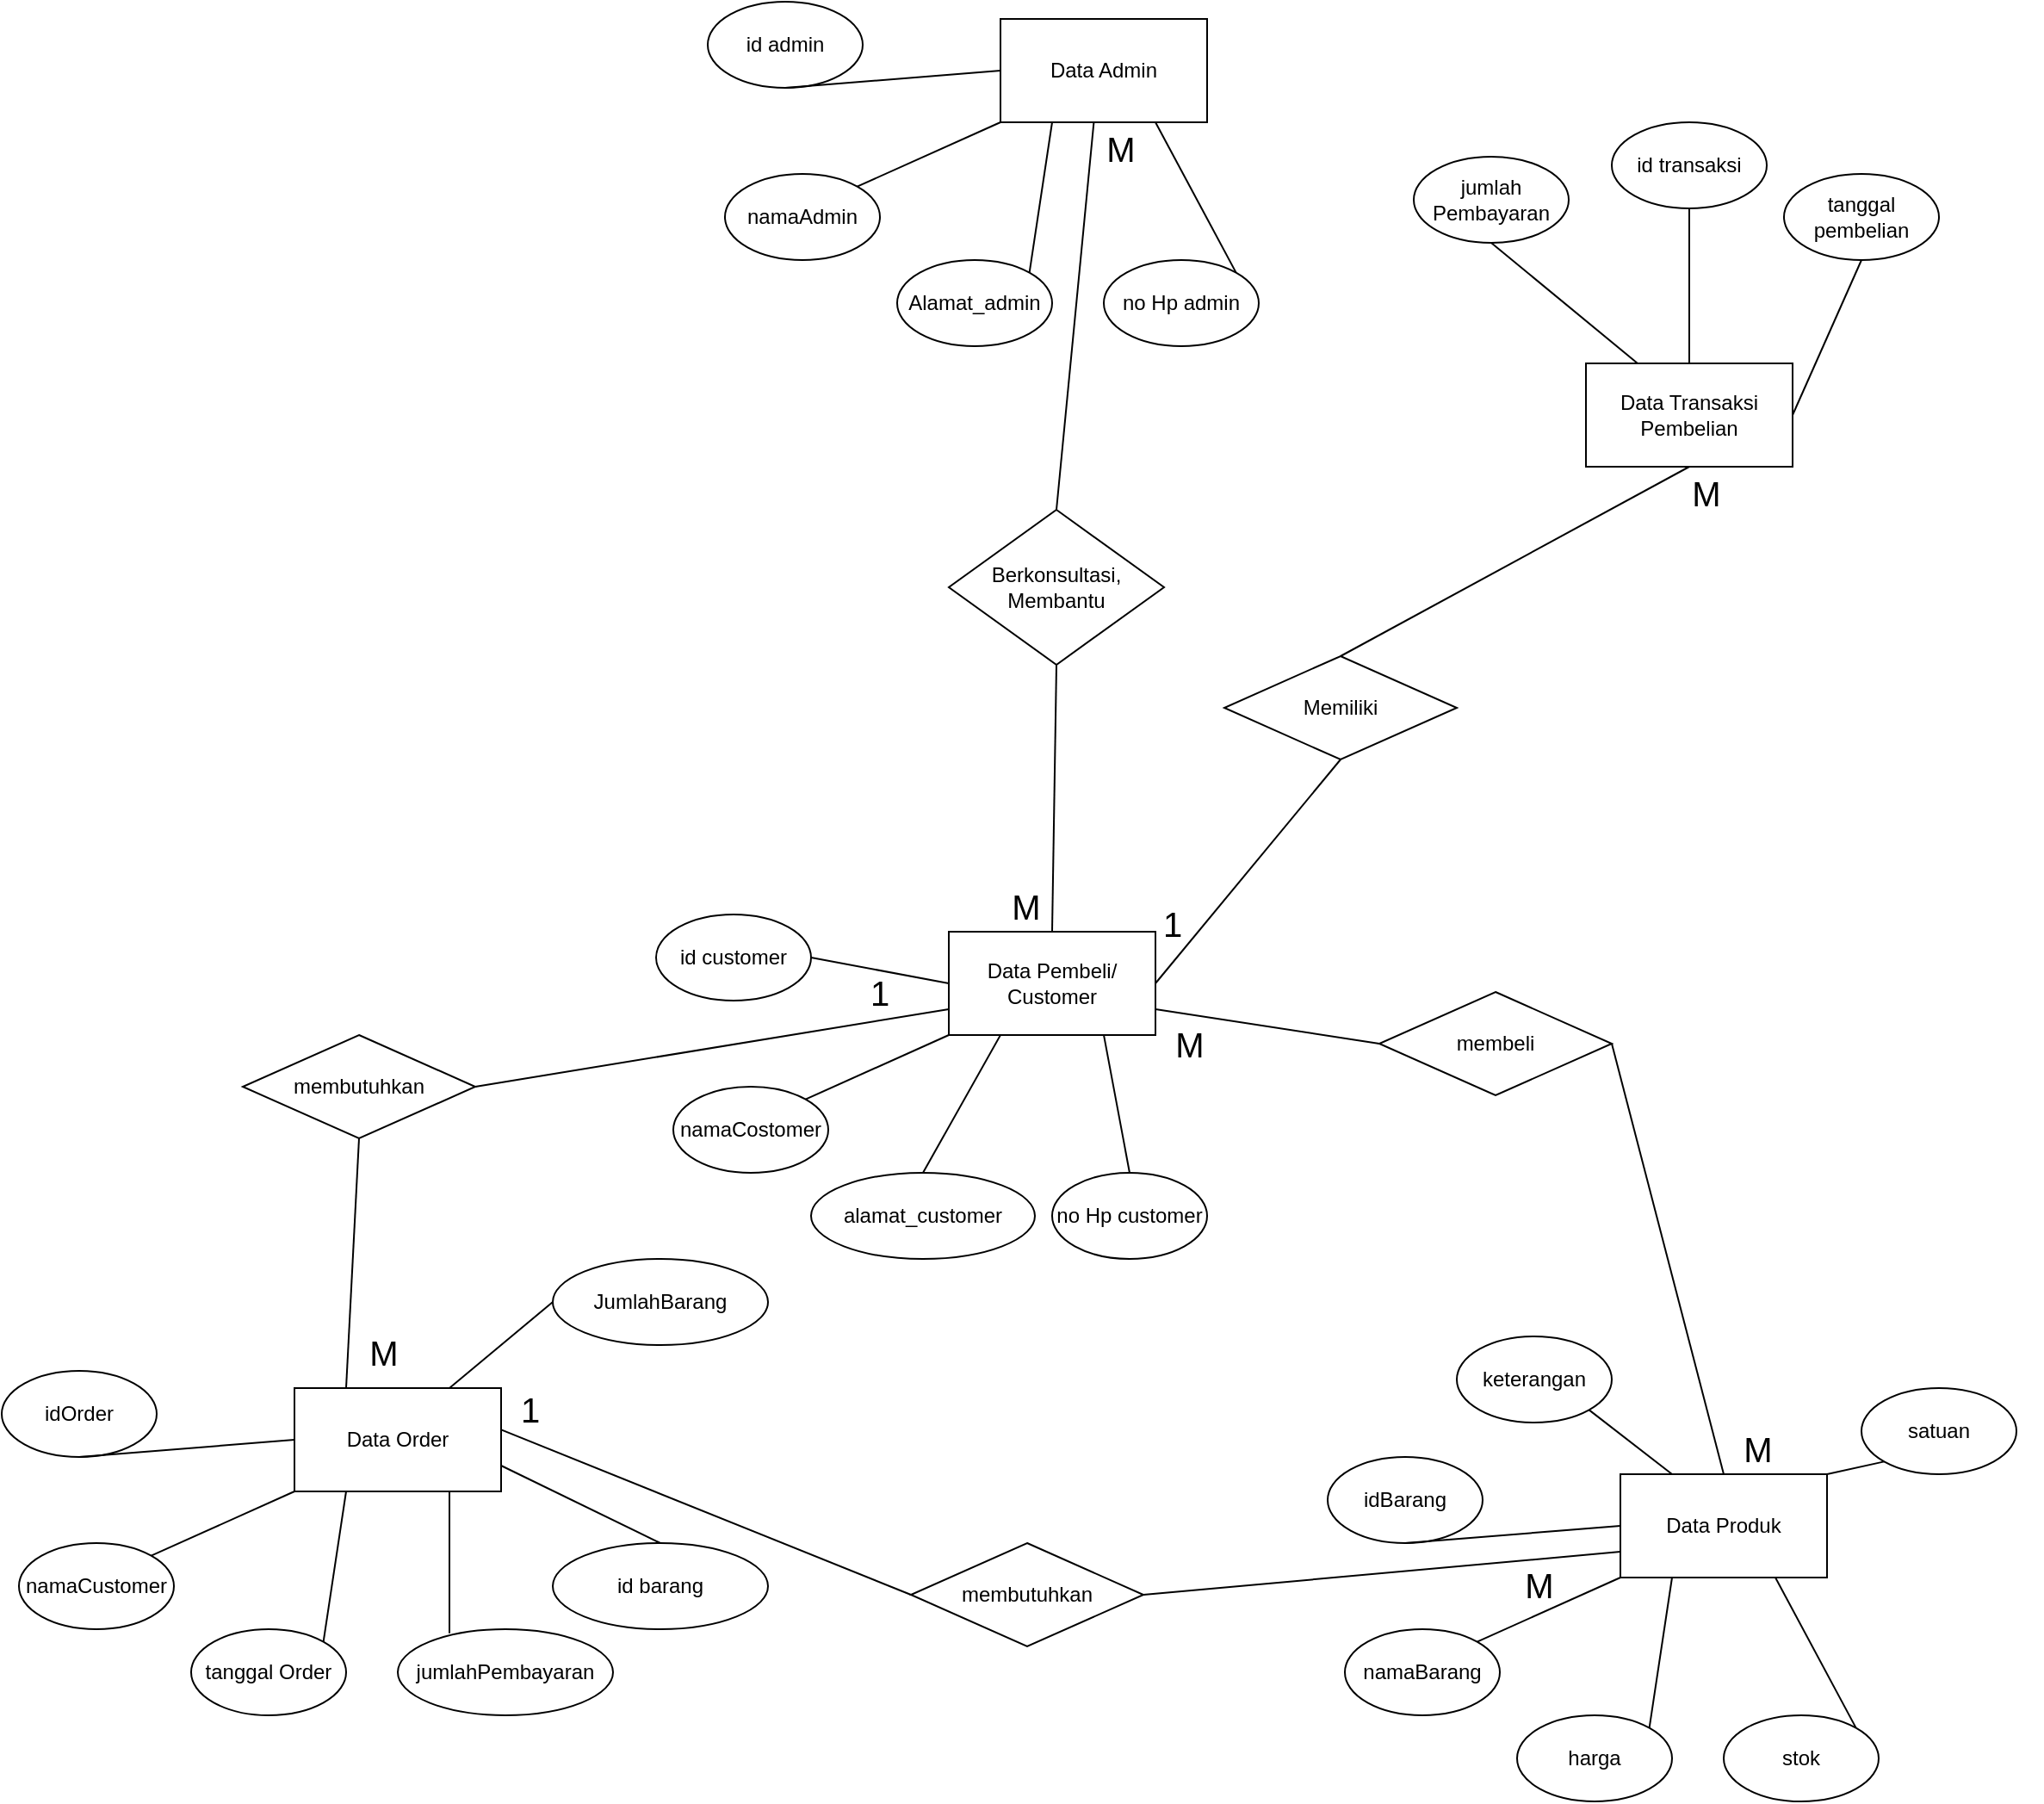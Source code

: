 <mxfile version="20.8.16" type="device"><diagram name="Page-1" id="nEbyGfAgz0ucScKGirvH"><mxGraphModel dx="2223" dy="699" grid="1" gridSize="10" guides="1" tooltips="1" connect="1" arrows="1" fold="1" page="1" pageScale="1" pageWidth="850" pageHeight="1100" math="0" shadow="0"><root><mxCell id="0"/><mxCell id="1" parent="0"/><mxCell id="HDHU4LUsaU-Hxlib9s07-57" value="" style="endArrow=none;html=1;rounded=0;entryX=0;entryY=0.5;entryDx=0;entryDy=0;exitX=1;exitY=0.75;exitDx=0;exitDy=0;" edge="1" parent="1" source="HDHU4LUsaU-Hxlib9s07-21" target="HDHU4LUsaU-Hxlib9s07-56"><mxGeometry width="50" height="50" relative="1" as="geometry"><mxPoint x="660" y="370" as="sourcePoint"/><mxPoint x="500" y="400" as="targetPoint"/></mxGeometry></mxCell><mxCell id="HDHU4LUsaU-Hxlib9s07-59" value="Berkonsultasi, Membantu" style="rhombus;whiteSpace=wrap;html=1;" vertex="1" parent="1"><mxGeometry x="380" y="425" width="125" height="90" as="geometry"/></mxCell><mxCell id="HDHU4LUsaU-Hxlib9s07-61" value="" style="endArrow=none;html=1;rounded=0;entryX=0.5;entryY=1;entryDx=0;entryDy=0;exitX=0.5;exitY=0;exitDx=0;exitDy=0;" edge="1" parent="1" target="HDHU4LUsaU-Hxlib9s07-59" source="HDHU4LUsaU-Hxlib9s07-21"><mxGeometry width="50" height="50" relative="1" as="geometry"><mxPoint x="785" y="310" as="sourcePoint"/><mxPoint x="642.5" y="540" as="targetPoint"/></mxGeometry></mxCell><mxCell id="HDHU4LUsaU-Hxlib9s07-62" value="" style="endArrow=none;html=1;rounded=0;exitX=0.5;exitY=0;exitDx=0;exitDy=0;entryX=0.5;entryY=0;entryDx=0;entryDy=0;" edge="1" parent="1" source="HDHU4LUsaU-Hxlib9s07-5" target="HDHU4LUsaU-Hxlib9s07-59"><mxGeometry width="50" height="50" relative="1" as="geometry"><mxPoint x="450" y="700" as="sourcePoint"/><mxPoint x="500" y="650" as="targetPoint"/></mxGeometry></mxCell><mxCell id="HDHU4LUsaU-Hxlib9s07-63" value="Memiliki" style="rhombus;whiteSpace=wrap;html=1;" vertex="1" parent="1"><mxGeometry x="540" y="510" width="135" height="60" as="geometry"/></mxCell><mxCell id="HDHU4LUsaU-Hxlib9s07-64" value="" style="endArrow=none;html=1;rounded=0;entryX=0.5;entryY=1;entryDx=0;entryDy=0;exitX=1;exitY=0.5;exitDx=0;exitDy=0;" edge="1" parent="1" target="HDHU4LUsaU-Hxlib9s07-63" source="HDHU4LUsaU-Hxlib9s07-21"><mxGeometry width="50" height="50" relative="1" as="geometry"><mxPoint x="430" y="420" as="sourcePoint"/><mxPoint x="505" y="-10" as="targetPoint"/></mxGeometry></mxCell><mxCell id="HDHU4LUsaU-Hxlib9s07-65" value="" style="endArrow=none;html=1;rounded=0;entryX=0.5;entryY=0;entryDx=0;entryDy=0;exitX=0.5;exitY=1;exitDx=0;exitDy=0;" edge="1" parent="1" target="HDHU4LUsaU-Hxlib9s07-63" source="HDHU4LUsaU-Hxlib9s07-6"><mxGeometry width="50" height="50" relative="1" as="geometry"><mxPoint x="875" y="230" as="sourcePoint"/><mxPoint x="732.5" y="460" as="targetPoint"/></mxGeometry></mxCell><mxCell id="HDHU4LUsaU-Hxlib9s07-68" value="" style="endArrow=none;html=1;rounded=0;entryX=1;entryY=0.5;entryDx=0;entryDy=0;exitX=0;exitY=0.75;exitDx=0;exitDy=0;" edge="1" parent="1" target="HDHU4LUsaU-Hxlib9s07-66" source="HDHU4LUsaU-Hxlib9s07-21"><mxGeometry width="50" height="50" relative="1" as="geometry"><mxPoint x="530" y="260" as="sourcePoint"/><mxPoint x="387.5" y="490" as="targetPoint"/></mxGeometry></mxCell><mxCell id="HDHU4LUsaU-Hxlib9s07-69" value="membutuhkan" style="rhombus;whiteSpace=wrap;html=1;" vertex="1" parent="1"><mxGeometry x="358" y="1025" width="135" height="60" as="geometry"/></mxCell><mxCell id="HDHU4LUsaU-Hxlib9s07-70" value="" style="endArrow=none;html=1;rounded=0;entryX=0;entryY=0.5;entryDx=0;entryDy=0;exitX=0.5;exitY=0;exitDx=0;exitDy=0;" edge="1" parent="1" target="HDHU4LUsaU-Hxlib9s07-69" source="HDHU4LUsaU-Hxlib9s07-43"><mxGeometry width="50" height="50" relative="1" as="geometry"><mxPoint x="415" y="330" as="sourcePoint"/><mxPoint x="490" y="-100" as="targetPoint"/></mxGeometry></mxCell><mxCell id="HDHU4LUsaU-Hxlib9s07-71" value="" style="endArrow=none;html=1;rounded=0;entryX=1;entryY=0.5;entryDx=0;entryDy=0;exitX=0;exitY=0.75;exitDx=0;exitDy=0;" edge="1" parent="1" target="HDHU4LUsaU-Hxlib9s07-69" source="HDHU4LUsaU-Hxlib9s07-30"><mxGeometry width="50" height="50" relative="1" as="geometry"><mxPoint x="860" y="140" as="sourcePoint"/><mxPoint x="717.5" y="370" as="targetPoint"/></mxGeometry></mxCell><mxCell id="HDHU4LUsaU-Hxlib9s07-72" value="" style="group" vertex="1" connectable="0" parent="1"><mxGeometry x="690" y="470" width="325" height="295" as="geometry"/></mxCell><mxCell id="HDHU4LUsaU-Hxlib9s07-56" value="membeli" style="rhombus;whiteSpace=wrap;html=1;" vertex="1" parent="HDHU4LUsaU-Hxlib9s07-72"><mxGeometry x="-60" y="235" width="135" height="60" as="geometry"/></mxCell><mxCell id="HDHU4LUsaU-Hxlib9s07-73" value="" style="group" vertex="1" connectable="0" parent="1"><mxGeometry x="210" y="660" width="340" height="200" as="geometry"/></mxCell><mxCell id="HDHU4LUsaU-Hxlib9s07-21" value="Data Pembeli/ Customer" style="rounded=0;whiteSpace=wrap;html=1;" vertex="1" parent="HDHU4LUsaU-Hxlib9s07-73"><mxGeometry x="170" y="10" width="120" height="60" as="geometry"/></mxCell><mxCell id="HDHU4LUsaU-Hxlib9s07-22" value="id customer" style="ellipse;whiteSpace=wrap;html=1;" vertex="1" parent="HDHU4LUsaU-Hxlib9s07-73"><mxGeometry width="90" height="50" as="geometry"/></mxCell><mxCell id="HDHU4LUsaU-Hxlib9s07-23" value="" style="endArrow=none;html=1;rounded=0;entryX=1;entryY=0.5;entryDx=0;entryDy=0;exitX=0;exitY=0.5;exitDx=0;exitDy=0;" edge="1" parent="HDHU4LUsaU-Hxlib9s07-73" source="HDHU4LUsaU-Hxlib9s07-21" target="HDHU4LUsaU-Hxlib9s07-22"><mxGeometry width="50" height="50" relative="1" as="geometry"><mxPoint x="55" y="220" as="sourcePoint"/><mxPoint x="-55" y="120" as="targetPoint"/></mxGeometry></mxCell><mxCell id="HDHU4LUsaU-Hxlib9s07-24" value="namaCostomer" style="ellipse;whiteSpace=wrap;html=1;" vertex="1" parent="HDHU4LUsaU-Hxlib9s07-73"><mxGeometry x="10" y="100" width="90" height="50" as="geometry"/></mxCell><mxCell id="HDHU4LUsaU-Hxlib9s07-25" value="" style="endArrow=none;html=1;rounded=0;entryX=1;entryY=0;entryDx=0;entryDy=0;exitX=0;exitY=1;exitDx=0;exitDy=0;" edge="1" parent="HDHU4LUsaU-Hxlib9s07-73" source="HDHU4LUsaU-Hxlib9s07-21" target="HDHU4LUsaU-Hxlib9s07-24"><mxGeometry width="50" height="50" relative="1" as="geometry"><mxPoint x="180" y="140" as="sourcePoint"/><mxPoint x="-45" y="220" as="targetPoint"/></mxGeometry></mxCell><mxCell id="HDHU4LUsaU-Hxlib9s07-26" value="alamat_customer" style="ellipse;whiteSpace=wrap;html=1;" vertex="1" parent="HDHU4LUsaU-Hxlib9s07-73"><mxGeometry x="90" y="150" width="130" height="50" as="geometry"/></mxCell><mxCell id="HDHU4LUsaU-Hxlib9s07-27" value="" style="endArrow=none;html=1;rounded=0;entryX=0.5;entryY=0;entryDx=0;entryDy=0;exitX=0.25;exitY=1;exitDx=0;exitDy=0;" edge="1" parent="HDHU4LUsaU-Hxlib9s07-73" source="HDHU4LUsaU-Hxlib9s07-21" target="HDHU4LUsaU-Hxlib9s07-26"><mxGeometry width="50" height="50" relative="1" as="geometry"><mxPoint x="270" y="120" as="sourcePoint"/><mxPoint x="55" y="270" as="targetPoint"/></mxGeometry></mxCell><mxCell id="HDHU4LUsaU-Hxlib9s07-28" value="no Hp customer" style="ellipse;whiteSpace=wrap;html=1;" vertex="1" parent="HDHU4LUsaU-Hxlib9s07-73"><mxGeometry x="230" y="150" width="90" height="50" as="geometry"/></mxCell><mxCell id="HDHU4LUsaU-Hxlib9s07-29" value="" style="endArrow=none;html=1;rounded=0;entryX=0.5;entryY=0;entryDx=0;entryDy=0;exitX=0.75;exitY=1;exitDx=0;exitDy=0;" edge="1" parent="HDHU4LUsaU-Hxlib9s07-73" source="HDHU4LUsaU-Hxlib9s07-21" target="HDHU4LUsaU-Hxlib9s07-28"><mxGeometry width="50" height="50" relative="1" as="geometry"><mxPoint x="190" y="90" as="sourcePoint"/><mxPoint x="-25" y="240" as="targetPoint"/></mxGeometry></mxCell><mxCell id="HDHU4LUsaU-Hxlib9s07-85" value="1" style="text;html=1;strokeColor=none;fillColor=none;align=center;verticalAlign=middle;whiteSpace=wrap;rounded=0;fontSize=20;" vertex="1" parent="HDHU4LUsaU-Hxlib9s07-73"><mxGeometry x="100" y="30" width="60" height="30" as="geometry"/></mxCell><mxCell id="HDHU4LUsaU-Hxlib9s07-87" value="M" style="text;html=1;strokeColor=none;fillColor=none;align=center;verticalAlign=middle;whiteSpace=wrap;rounded=0;fontSize=20;" vertex="1" parent="HDHU4LUsaU-Hxlib9s07-73"><mxGeometry x="280" y="60" width="60" height="30" as="geometry"/></mxCell><mxCell id="HDHU4LUsaU-Hxlib9s07-89" value="1" style="text;html=1;strokeColor=none;fillColor=none;align=center;verticalAlign=middle;whiteSpace=wrap;rounded=0;fontSize=20;" vertex="1" parent="HDHU4LUsaU-Hxlib9s07-73"><mxGeometry x="270" y="-10" width="60" height="30" as="geometry"/></mxCell><mxCell id="HDHU4LUsaU-Hxlib9s07-76" value="" style="group" vertex="1" connectable="0" parent="1"><mxGeometry x="650" y="200" width="305" height="200" as="geometry"/></mxCell><mxCell id="HDHU4LUsaU-Hxlib9s07-6" value="Data Transaksi Pembelian" style="rounded=0;whiteSpace=wrap;html=1;" vertex="1" parent="HDHU4LUsaU-Hxlib9s07-76"><mxGeometry x="100" y="140" width="120" height="60" as="geometry"/></mxCell><mxCell id="HDHU4LUsaU-Hxlib9s07-7" value="id transaksi" style="ellipse;whiteSpace=wrap;html=1;" vertex="1" parent="HDHU4LUsaU-Hxlib9s07-76"><mxGeometry x="115" width="90" height="50" as="geometry"/></mxCell><mxCell id="HDHU4LUsaU-Hxlib9s07-8" value="" style="endArrow=none;html=1;rounded=0;entryX=0.5;entryY=1;entryDx=0;entryDy=0;exitX=0.5;exitY=0;exitDx=0;exitDy=0;" edge="1" parent="HDHU4LUsaU-Hxlib9s07-76" source="HDHU4LUsaU-Hxlib9s07-6" target="HDHU4LUsaU-Hxlib9s07-7"><mxGeometry width="50" height="50" relative="1" as="geometry"><mxPoint y="90" as="sourcePoint"/><mxPoint x="50" y="40" as="targetPoint"/></mxGeometry></mxCell><mxCell id="HDHU4LUsaU-Hxlib9s07-9" value="jumlah Pembayaran" style="ellipse;whiteSpace=wrap;html=1;" vertex="1" parent="HDHU4LUsaU-Hxlib9s07-76"><mxGeometry y="20" width="90" height="50" as="geometry"/></mxCell><mxCell id="HDHU4LUsaU-Hxlib9s07-10" value="" style="endArrow=none;html=1;rounded=0;entryX=0.5;entryY=1;entryDx=0;entryDy=0;exitX=0.25;exitY=0;exitDx=0;exitDy=0;" edge="1" parent="HDHU4LUsaU-Hxlib9s07-76" target="HDHU4LUsaU-Hxlib9s07-9" source="HDHU4LUsaU-Hxlib9s07-6"><mxGeometry width="50" height="50" relative="1" as="geometry"><mxPoint x="170" y="150" as="sourcePoint"/><mxPoint x="60" y="50" as="targetPoint"/></mxGeometry></mxCell><mxCell id="HDHU4LUsaU-Hxlib9s07-11" value="tanggal pembelian" style="ellipse;whiteSpace=wrap;html=1;" vertex="1" parent="HDHU4LUsaU-Hxlib9s07-76"><mxGeometry x="215" y="30" width="90" height="50" as="geometry"/></mxCell><mxCell id="HDHU4LUsaU-Hxlib9s07-12" value="" style="endArrow=none;html=1;rounded=0;entryX=0.5;entryY=1;entryDx=0;entryDy=0;exitX=1;exitY=0.5;exitDx=0;exitDy=0;" edge="1" parent="HDHU4LUsaU-Hxlib9s07-76" target="HDHU4LUsaU-Hxlib9s07-11" source="HDHU4LUsaU-Hxlib9s07-6"><mxGeometry width="50" height="50" relative="1" as="geometry"><mxPoint x="260" y="170" as="sourcePoint"/><mxPoint x="150" y="70" as="targetPoint"/></mxGeometry></mxCell><mxCell id="HDHU4LUsaU-Hxlib9s07-75" value="" style="group" vertex="1" connectable="0" parent="1"><mxGeometry x="-170" y="925" width="472.5" height="200" as="geometry"/></mxCell><mxCell id="HDHU4LUsaU-Hxlib9s07-79" value="" style="group" vertex="1" connectable="0" parent="HDHU4LUsaU-Hxlib9s07-75"><mxGeometry width="472.5" height="200" as="geometry"/></mxCell><mxCell id="HDHU4LUsaU-Hxlib9s07-43" value="Data Order" style="rounded=0;whiteSpace=wrap;html=1;" vertex="1" parent="HDHU4LUsaU-Hxlib9s07-79"><mxGeometry x="170" y="10" width="120" height="60" as="geometry"/></mxCell><mxCell id="HDHU4LUsaU-Hxlib9s07-44" value="idOrder" style="ellipse;whiteSpace=wrap;html=1;" vertex="1" parent="HDHU4LUsaU-Hxlib9s07-79"><mxGeometry width="90" height="50" as="geometry"/></mxCell><mxCell id="HDHU4LUsaU-Hxlib9s07-45" value="" style="endArrow=none;html=1;rounded=0;entryX=0.5;entryY=1;entryDx=0;entryDy=0;exitX=0;exitY=0.5;exitDx=0;exitDy=0;" edge="1" parent="HDHU4LUsaU-Hxlib9s07-79" source="HDHU4LUsaU-Hxlib9s07-43" target="HDHU4LUsaU-Hxlib9s07-44"><mxGeometry width="50" height="50" relative="1" as="geometry"><mxPoint x="55" y="220" as="sourcePoint"/><mxPoint x="-55" y="120" as="targetPoint"/></mxGeometry></mxCell><mxCell id="HDHU4LUsaU-Hxlib9s07-46" value="namaCustomer" style="ellipse;whiteSpace=wrap;html=1;" vertex="1" parent="HDHU4LUsaU-Hxlib9s07-79"><mxGeometry x="10" y="100" width="90" height="50" as="geometry"/></mxCell><mxCell id="HDHU4LUsaU-Hxlib9s07-47" value="" style="endArrow=none;html=1;rounded=0;entryX=1;entryY=0;entryDx=0;entryDy=0;exitX=0;exitY=1;exitDx=0;exitDy=0;" edge="1" parent="HDHU4LUsaU-Hxlib9s07-79" source="HDHU4LUsaU-Hxlib9s07-43" target="HDHU4LUsaU-Hxlib9s07-46"><mxGeometry width="50" height="50" relative="1" as="geometry"><mxPoint x="180" y="140" as="sourcePoint"/><mxPoint x="-45" y="220" as="targetPoint"/></mxGeometry></mxCell><mxCell id="HDHU4LUsaU-Hxlib9s07-48" value="tanggal Order" style="ellipse;whiteSpace=wrap;html=1;" vertex="1" parent="HDHU4LUsaU-Hxlib9s07-79"><mxGeometry x="110" y="150" width="90" height="50" as="geometry"/></mxCell><mxCell id="HDHU4LUsaU-Hxlib9s07-49" value="" style="endArrow=none;html=1;rounded=0;entryX=1;entryY=0;entryDx=0;entryDy=0;exitX=0.25;exitY=1;exitDx=0;exitDy=0;" edge="1" parent="HDHU4LUsaU-Hxlib9s07-79" source="HDHU4LUsaU-Hxlib9s07-43" target="HDHU4LUsaU-Hxlib9s07-48"><mxGeometry width="50" height="50" relative="1" as="geometry"><mxPoint x="270" y="120" as="sourcePoint"/><mxPoint x="55" y="270" as="targetPoint"/></mxGeometry></mxCell><mxCell id="HDHU4LUsaU-Hxlib9s07-50" value="jumlahPembayaran" style="ellipse;whiteSpace=wrap;html=1;" vertex="1" parent="HDHU4LUsaU-Hxlib9s07-79"><mxGeometry x="230" y="150" width="125" height="50" as="geometry"/></mxCell><mxCell id="HDHU4LUsaU-Hxlib9s07-51" value="" style="endArrow=none;html=1;rounded=0;entryX=0.24;entryY=0.047;entryDx=0;entryDy=0;exitX=0.75;exitY=1;exitDx=0;exitDy=0;entryPerimeter=0;" edge="1" parent="HDHU4LUsaU-Hxlib9s07-79" source="HDHU4LUsaU-Hxlib9s07-43" target="HDHU4LUsaU-Hxlib9s07-50"><mxGeometry width="50" height="50" relative="1" as="geometry"><mxPoint x="190" y="90" as="sourcePoint"/><mxPoint x="-25" y="240" as="targetPoint"/></mxGeometry></mxCell><mxCell id="HDHU4LUsaU-Hxlib9s07-52" value="id barang" style="ellipse;whiteSpace=wrap;html=1;" vertex="1" parent="HDHU4LUsaU-Hxlib9s07-79"><mxGeometry x="320" y="100" width="125" height="50" as="geometry"/></mxCell><mxCell id="HDHU4LUsaU-Hxlib9s07-53" value="" style="endArrow=none;html=1;rounded=0;entryX=0.5;entryY=0;entryDx=0;entryDy=0;exitX=1;exitY=0.75;exitDx=0;exitDy=0;" edge="1" parent="HDHU4LUsaU-Hxlib9s07-79" target="HDHU4LUsaU-Hxlib9s07-52" source="HDHU4LUsaU-Hxlib9s07-43"><mxGeometry width="50" height="50" relative="1" as="geometry"><mxPoint x="270" y="80" as="sourcePoint"/><mxPoint x="-15" y="250" as="targetPoint"/></mxGeometry></mxCell><mxCell id="HDHU4LUsaU-Hxlib9s07-80" value="1" style="text;html=1;strokeColor=none;fillColor=none;align=center;verticalAlign=middle;whiteSpace=wrap;rounded=0;fontSize=20;" vertex="1" parent="HDHU4LUsaU-Hxlib9s07-79"><mxGeometry x="277" y="7" width="60" height="30" as="geometry"/></mxCell><mxCell id="HDHU4LUsaU-Hxlib9s07-77" value="" style="group" vertex="1" connectable="0" parent="1"><mxGeometry x="240" y="130" width="320" height="200" as="geometry"/></mxCell><mxCell id="HDHU4LUsaU-Hxlib9s07-5" value="Data Admin" style="rounded=0;whiteSpace=wrap;html=1;" vertex="1" parent="HDHU4LUsaU-Hxlib9s07-77"><mxGeometry x="170" y="10" width="120" height="60" as="geometry"/></mxCell><mxCell id="HDHU4LUsaU-Hxlib9s07-13" value="id admin" style="ellipse;whiteSpace=wrap;html=1;" vertex="1" parent="HDHU4LUsaU-Hxlib9s07-77"><mxGeometry width="90" height="50" as="geometry"/></mxCell><mxCell id="HDHU4LUsaU-Hxlib9s07-14" value="" style="endArrow=none;html=1;rounded=0;entryX=0.5;entryY=1;entryDx=0;entryDy=0;exitX=0;exitY=0.5;exitDx=0;exitDy=0;" edge="1" parent="HDHU4LUsaU-Hxlib9s07-77" target="HDHU4LUsaU-Hxlib9s07-13" source="HDHU4LUsaU-Hxlib9s07-5"><mxGeometry width="50" height="50" relative="1" as="geometry"><mxPoint x="55" y="220" as="sourcePoint"/><mxPoint x="-55" y="120" as="targetPoint"/></mxGeometry></mxCell><mxCell id="HDHU4LUsaU-Hxlib9s07-15" value="namaAdmin" style="ellipse;whiteSpace=wrap;html=1;" vertex="1" parent="HDHU4LUsaU-Hxlib9s07-77"><mxGeometry x="10" y="100" width="90" height="50" as="geometry"/></mxCell><mxCell id="HDHU4LUsaU-Hxlib9s07-16" value="" style="endArrow=none;html=1;rounded=0;entryX=1;entryY=0;entryDx=0;entryDy=0;exitX=0;exitY=1;exitDx=0;exitDy=0;" edge="1" parent="HDHU4LUsaU-Hxlib9s07-77" target="HDHU4LUsaU-Hxlib9s07-15" source="HDHU4LUsaU-Hxlib9s07-5"><mxGeometry width="50" height="50" relative="1" as="geometry"><mxPoint x="180" y="140" as="sourcePoint"/><mxPoint x="-45" y="220" as="targetPoint"/></mxGeometry></mxCell><mxCell id="HDHU4LUsaU-Hxlib9s07-17" value="Alamat_admin" style="ellipse;whiteSpace=wrap;html=1;" vertex="1" parent="HDHU4LUsaU-Hxlib9s07-77"><mxGeometry x="110" y="150" width="90" height="50" as="geometry"/></mxCell><mxCell id="HDHU4LUsaU-Hxlib9s07-18" value="" style="endArrow=none;html=1;rounded=0;entryX=1;entryY=0;entryDx=0;entryDy=0;exitX=0.25;exitY=1;exitDx=0;exitDy=0;" edge="1" parent="HDHU4LUsaU-Hxlib9s07-77" target="HDHU4LUsaU-Hxlib9s07-17" source="HDHU4LUsaU-Hxlib9s07-5"><mxGeometry width="50" height="50" relative="1" as="geometry"><mxPoint x="270" y="120" as="sourcePoint"/><mxPoint x="55" y="270" as="targetPoint"/></mxGeometry></mxCell><mxCell id="HDHU4LUsaU-Hxlib9s07-19" value="no Hp admin" style="ellipse;whiteSpace=wrap;html=1;" vertex="1" parent="HDHU4LUsaU-Hxlib9s07-77"><mxGeometry x="230" y="150" width="90" height="50" as="geometry"/></mxCell><mxCell id="HDHU4LUsaU-Hxlib9s07-20" value="" style="endArrow=none;html=1;rounded=0;entryX=1;entryY=0;entryDx=0;entryDy=0;exitX=0.75;exitY=1;exitDx=0;exitDy=0;" edge="1" parent="HDHU4LUsaU-Hxlib9s07-77" target="HDHU4LUsaU-Hxlib9s07-19" source="HDHU4LUsaU-Hxlib9s07-5"><mxGeometry width="50" height="50" relative="1" as="geometry"><mxPoint x="190" y="90" as="sourcePoint"/><mxPoint x="-25" y="240" as="targetPoint"/></mxGeometry></mxCell><mxCell id="HDHU4LUsaU-Hxlib9s07-84" value="M" style="text;html=1;strokeColor=none;fillColor=none;align=center;verticalAlign=middle;whiteSpace=wrap;rounded=0;fontSize=20;" vertex="1" parent="HDHU4LUsaU-Hxlib9s07-77"><mxGeometry x="210" y="70" width="60" height="30" as="geometry"/></mxCell><mxCell id="HDHU4LUsaU-Hxlib9s07-66" value="membutuhkan" style="rhombus;whiteSpace=wrap;html=1;" vertex="1" parent="1"><mxGeometry x="-30" y="730" width="135" height="60" as="geometry"/></mxCell><mxCell id="HDHU4LUsaU-Hxlib9s07-67" value="" style="endArrow=none;html=1;rounded=0;entryX=0.5;entryY=1;entryDx=0;entryDy=0;exitX=0.25;exitY=0;exitDx=0;exitDy=0;" edge="1" parent="1" target="HDHU4LUsaU-Hxlib9s07-66" source="HDHU4LUsaU-Hxlib9s07-43"><mxGeometry width="50" height="50" relative="1" as="geometry"><mxPoint x="295" y="230" as="sourcePoint"/><mxPoint x="370" y="-200" as="targetPoint"/></mxGeometry></mxCell><mxCell id="HDHU4LUsaU-Hxlib9s07-81" value="M" style="text;html=1;strokeColor=none;fillColor=none;align=center;verticalAlign=middle;whiteSpace=wrap;rounded=0;fontSize=20;" vertex="1" parent="1"><mxGeometry x="790" y="400" width="60" height="30" as="geometry"/></mxCell><mxCell id="HDHU4LUsaU-Hxlib9s07-83" value="M" style="text;html=1;strokeColor=none;fillColor=none;align=center;verticalAlign=middle;whiteSpace=wrap;rounded=0;fontSize=20;" vertex="1" parent="1"><mxGeometry x="395" y="640" width="60" height="30" as="geometry"/></mxCell><mxCell id="HDHU4LUsaU-Hxlib9s07-30" value="Data Produk" style="rounded=0;whiteSpace=wrap;html=1;" vertex="1" parent="1"><mxGeometry x="770" y="985" width="120" height="60" as="geometry"/></mxCell><mxCell id="HDHU4LUsaU-Hxlib9s07-31" value="idBarang" style="ellipse;whiteSpace=wrap;html=1;" vertex="1" parent="1"><mxGeometry x="600" y="975" width="90" height="50" as="geometry"/></mxCell><mxCell id="HDHU4LUsaU-Hxlib9s07-32" value="" style="endArrow=none;html=1;rounded=0;entryX=0.5;entryY=1;entryDx=0;entryDy=0;exitX=0;exitY=0.5;exitDx=0;exitDy=0;" edge="1" parent="1" source="HDHU4LUsaU-Hxlib9s07-30" target="HDHU4LUsaU-Hxlib9s07-31"><mxGeometry width="50" height="50" relative="1" as="geometry"><mxPoint x="655" y="1195" as="sourcePoint"/><mxPoint x="545" y="1095" as="targetPoint"/></mxGeometry></mxCell><mxCell id="HDHU4LUsaU-Hxlib9s07-33" value="namaBarang" style="ellipse;whiteSpace=wrap;html=1;" vertex="1" parent="1"><mxGeometry x="610" y="1075" width="90" height="50" as="geometry"/></mxCell><mxCell id="HDHU4LUsaU-Hxlib9s07-34" value="" style="endArrow=none;html=1;rounded=0;entryX=1;entryY=0;entryDx=0;entryDy=0;exitX=0;exitY=1;exitDx=0;exitDy=0;" edge="1" parent="1" source="HDHU4LUsaU-Hxlib9s07-30" target="HDHU4LUsaU-Hxlib9s07-33"><mxGeometry width="50" height="50" relative="1" as="geometry"><mxPoint x="780" y="1115" as="sourcePoint"/><mxPoint x="555" y="1195" as="targetPoint"/></mxGeometry></mxCell><mxCell id="HDHU4LUsaU-Hxlib9s07-35" value="harga" style="ellipse;whiteSpace=wrap;html=1;" vertex="1" parent="1"><mxGeometry x="710" y="1125" width="90" height="50" as="geometry"/></mxCell><mxCell id="HDHU4LUsaU-Hxlib9s07-36" value="" style="endArrow=none;html=1;rounded=0;entryX=1;entryY=0;entryDx=0;entryDy=0;exitX=0.25;exitY=1;exitDx=0;exitDy=0;" edge="1" parent="1" source="HDHU4LUsaU-Hxlib9s07-30" target="HDHU4LUsaU-Hxlib9s07-35"><mxGeometry width="50" height="50" relative="1" as="geometry"><mxPoint x="870" y="1095" as="sourcePoint"/><mxPoint x="655" y="1245" as="targetPoint"/></mxGeometry></mxCell><mxCell id="HDHU4LUsaU-Hxlib9s07-37" value="stok" style="ellipse;whiteSpace=wrap;html=1;" vertex="1" parent="1"><mxGeometry x="830" y="1125" width="90" height="50" as="geometry"/></mxCell><mxCell id="HDHU4LUsaU-Hxlib9s07-38" value="" style="endArrow=none;html=1;rounded=0;entryX=1;entryY=0;entryDx=0;entryDy=0;exitX=0.75;exitY=1;exitDx=0;exitDy=0;" edge="1" parent="1" source="HDHU4LUsaU-Hxlib9s07-30" target="HDHU4LUsaU-Hxlib9s07-37"><mxGeometry width="50" height="50" relative="1" as="geometry"><mxPoint x="790" y="1065" as="sourcePoint"/><mxPoint x="575" y="1215" as="targetPoint"/></mxGeometry></mxCell><mxCell id="HDHU4LUsaU-Hxlib9s07-39" value="keterangan" style="ellipse;whiteSpace=wrap;html=1;" vertex="1" parent="1"><mxGeometry x="675" y="905" width="90" height="50" as="geometry"/></mxCell><mxCell id="HDHU4LUsaU-Hxlib9s07-40" value="" style="endArrow=none;html=1;rounded=0;entryX=1;entryY=1;entryDx=0;entryDy=0;exitX=0.25;exitY=0;exitDx=0;exitDy=0;" edge="1" parent="1" target="HDHU4LUsaU-Hxlib9s07-39" source="HDHU4LUsaU-Hxlib9s07-30"><mxGeometry width="50" height="50" relative="1" as="geometry"><mxPoint x="835" y="875" as="sourcePoint"/><mxPoint x="620" y="1025" as="targetPoint"/></mxGeometry></mxCell><mxCell id="HDHU4LUsaU-Hxlib9s07-41" value="satuan" style="ellipse;whiteSpace=wrap;html=1;" vertex="1" parent="1"><mxGeometry x="910" y="935" width="90" height="50" as="geometry"/></mxCell><mxCell id="HDHU4LUsaU-Hxlib9s07-42" value="" style="endArrow=none;html=1;rounded=0;entryX=0;entryY=1;entryDx=0;entryDy=0;exitX=1;exitY=0;exitDx=0;exitDy=0;" edge="1" parent="1" target="HDHU4LUsaU-Hxlib9s07-41" source="HDHU4LUsaU-Hxlib9s07-30"><mxGeometry width="50" height="50" relative="1" as="geometry"><mxPoint x="960" y="970" as="sourcePoint"/><mxPoint x="780" y="1010" as="targetPoint"/></mxGeometry></mxCell><mxCell id="HDHU4LUsaU-Hxlib9s07-58" value="" style="endArrow=none;html=1;rounded=0;entryX=1;entryY=0.5;entryDx=0;entryDy=0;exitX=0.5;exitY=0;exitDx=0;exitDy=0;" edge="1" parent="1" source="HDHU4LUsaU-Hxlib9s07-30" target="HDHU4LUsaU-Hxlib9s07-56"><mxGeometry width="50" height="50" relative="1" as="geometry"><mxPoint x="345" y="1260" as="sourcePoint"/><mxPoint x="675" y="1155" as="targetPoint"/></mxGeometry></mxCell><mxCell id="HDHU4LUsaU-Hxlib9s07-88" value="M" style="text;html=1;strokeColor=none;fillColor=none;align=center;verticalAlign=middle;whiteSpace=wrap;rounded=0;fontSize=20;" vertex="1" parent="1"><mxGeometry x="693" y="1034" width="60" height="30" as="geometry"/></mxCell><mxCell id="HDHU4LUsaU-Hxlib9s07-90" value="M" style="text;html=1;strokeColor=none;fillColor=none;align=center;verticalAlign=middle;whiteSpace=wrap;rounded=0;fontSize=20;" vertex="1" parent="1"><mxGeometry x="820" y="955" width="60" height="30" as="geometry"/></mxCell><mxCell id="HDHU4LUsaU-Hxlib9s07-54" value="JumlahBarang" style="ellipse;whiteSpace=wrap;html=1;" vertex="1" parent="1"><mxGeometry x="150" y="860" width="125" height="50" as="geometry"/></mxCell><mxCell id="HDHU4LUsaU-Hxlib9s07-55" value="" style="endArrow=none;html=1;rounded=0;entryX=0;entryY=0.5;entryDx=0;entryDy=0;exitX=0.75;exitY=0;exitDx=0;exitDy=0;" edge="1" parent="1" target="HDHU4LUsaU-Hxlib9s07-54" source="HDHU4LUsaU-Hxlib9s07-43"><mxGeometry width="50" height="50" relative="1" as="geometry"><mxPoint x="147.5" y="900" as="sourcePoint"/><mxPoint x="-157.5" y="1095" as="targetPoint"/></mxGeometry></mxCell><mxCell id="HDHU4LUsaU-Hxlib9s07-86" value="M" style="text;html=1;strokeColor=none;fillColor=none;align=center;verticalAlign=middle;whiteSpace=wrap;rounded=0;fontSize=20;" vertex="1" parent="1"><mxGeometry x="22" y="899" width="60" height="30" as="geometry"/></mxCell></root></mxGraphModel></diagram></mxfile>